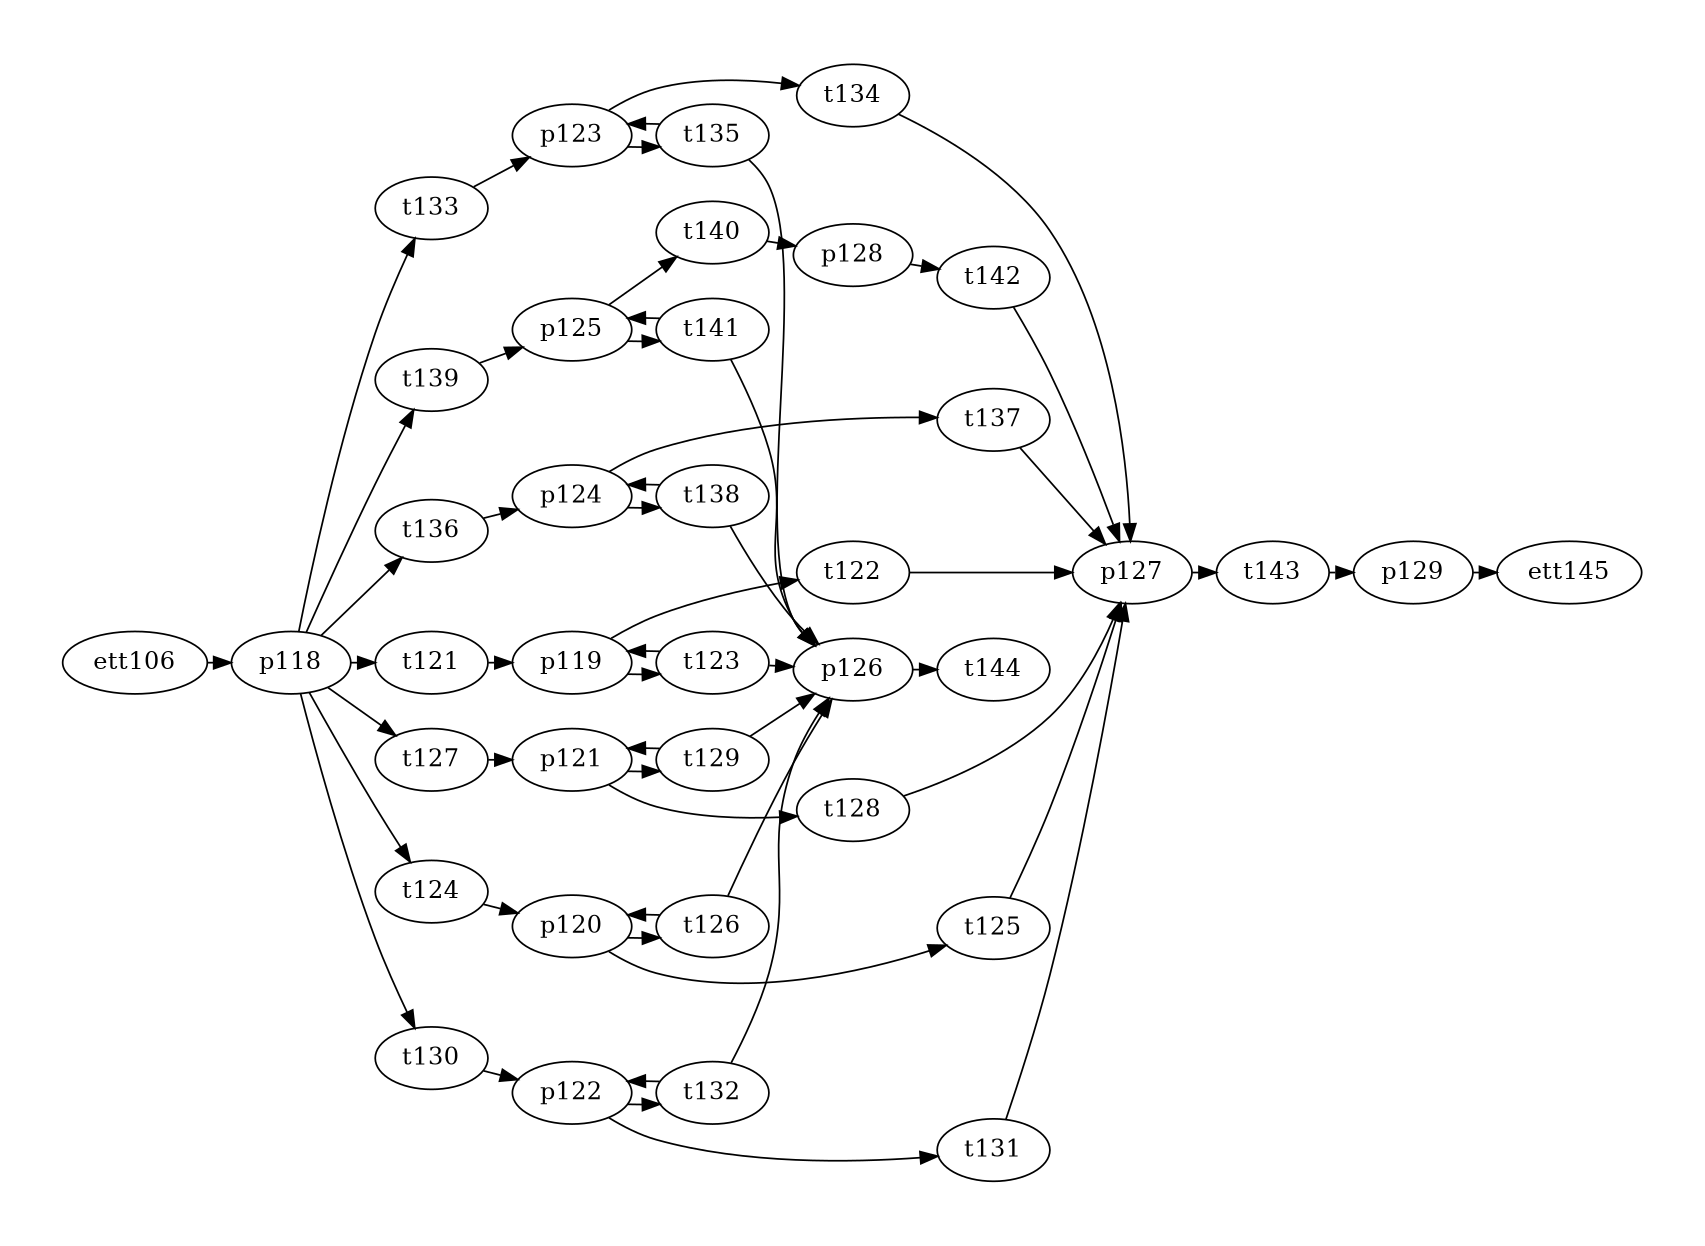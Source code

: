 
digraph A {
    # splines = ortho
    rankdir=LR;
    ratio=fill
    graph [pad="0.5", nodesep="0.25", ranksep="0.2"];
    margin=0;
    size="11.7,8.3!"

# Módulo armazenador (x)

    p118
    p119
    p120
    p121
    p122
    p123
    p124
    p125
    p126
    p127
    p128
    p129

    t121
    t122
    t123
    t124
    t125
    t126
    t127
    t128
    t129
    t130
    t131
    t132
    t133
    t134
    t135
    t136
    t137
    t138
    t139
    t140
    t141
    t142

    
# subgraph cluster_8 {
#   label="Storage (x)";
#   labelloc = b
#   style="dashed"
  # color="red"

  # pre

  p118 -> t121
  p118 -> t124
  p118 -> t127
  p118 -> t130
  p118 -> t133
  p118 -> t136
  p118 -> t139

  p119 -> t122
  p119 -> t123

  p120 -> t125
  p120 -> t126

  p121 -> t128
  p121 -> t129

  p122 -> t131
  p122 -> t132

  p123 -> t134
  p123 -> t135

  p124 -> t137
  p124 -> t138

  p125 -> t140
  p125 -> t141

  p126 -> t144

  p127 -> t143

  p128 -> t142



  #pos

  t121 -> p119
  t122 -> p127
  t123 -> p126
  t123 -> p119

  t124 -> p120
  t125 -> p127
  t126 -> p126
  t126 -> p120

  t127 -> p121
  t128 -> p127
  t129 -> p126
  t129 -> p121

  t130 -> p122
  t131 -> p127
  t132 -> p126
  t132 -> p122

  t133 -> p123
  t134 -> p127
  t135 -> p126
  t135 -> p123

  t136 -> p124
  t137 -> p127
  t138 -> p126
  t138 -> p124

  t139 -> p125
  t140 -> p128
  t141 -> p126  
  t141 -> p125

  t142 -> p127
  t143 -> p129

       

  
# }
ett106
ett106 -> p118

ett145
p129 ->  ett145
}
